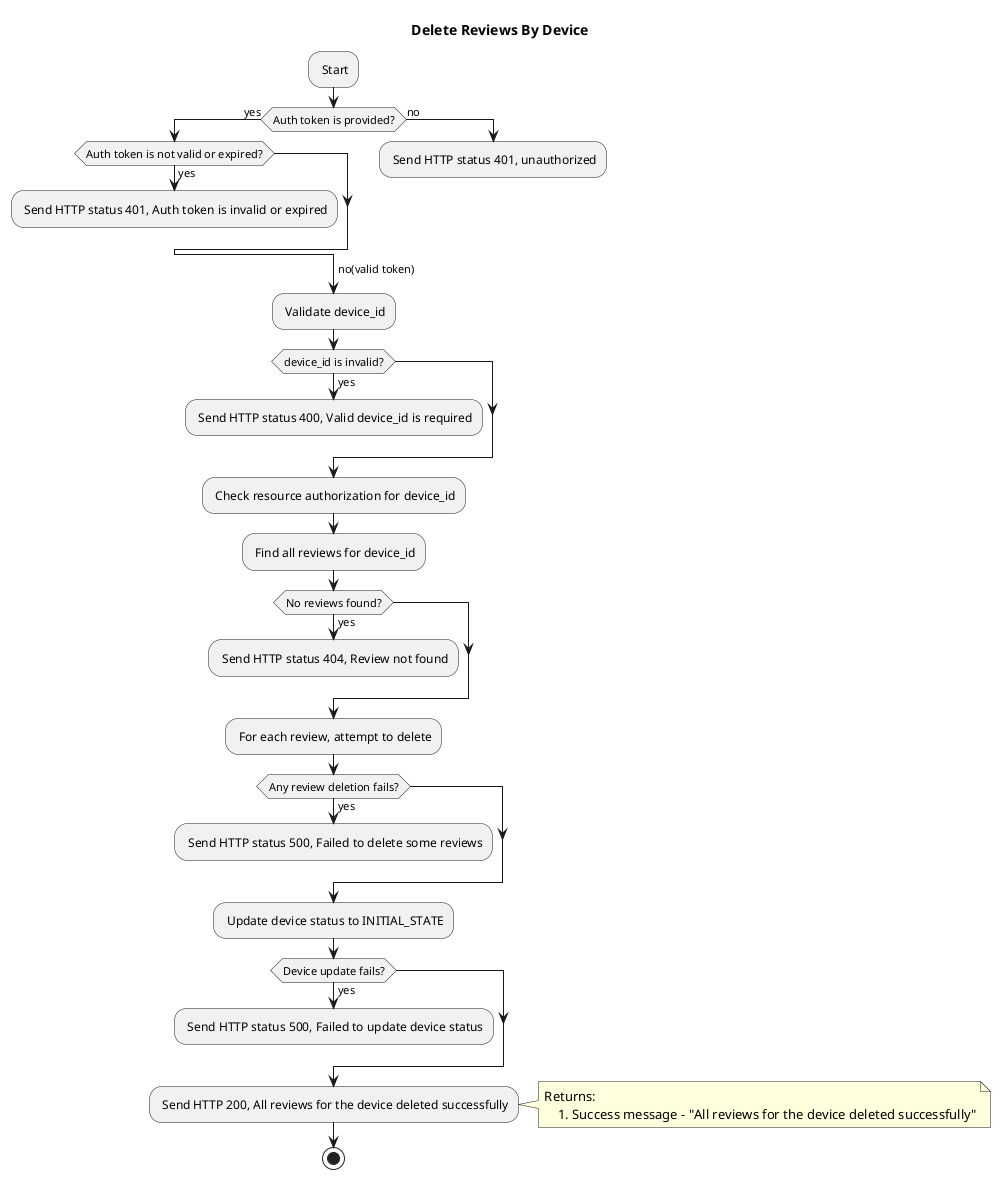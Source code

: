 @startuml Delete Reviews By Device
title Delete Reviews By Device

: Start;
if (Auth token is provided?) then (yes)
    if (Auth token is not valid or expired?) then (yes)
        : Send HTTP status 401, Auth token is invalid or expired;
        kill
    endif
else (no)
    : Send HTTP status 401, unauthorized;
    kill
endif
->no(valid token);
: Validate device_id;
if (device_id is invalid?) then (yes)
    : Send HTTP status 400, Valid device_id is required;
    kill
endif
: Check resource authorization for device_id;
: Find all reviews for device_id;
if (No reviews found?) then (yes)
    : Send HTTP status 404, Review not found;
    kill
endif
: For each review, attempt to delete;
if (Any review deletion fails?) then (yes)
    : Send HTTP status 500, Failed to delete some reviews;
    kill
endif
: Update device status to INITIAL_STATE;
if (Device update fails?) then (yes)
    : Send HTTP status 500, Failed to update device status;
    kill
endif
: Send HTTP 200, All reviews for the device deleted successfully;
note right
    Returns:
        1. Success message - "All reviews for the device deleted successfully"
end note
stop
@enduml
